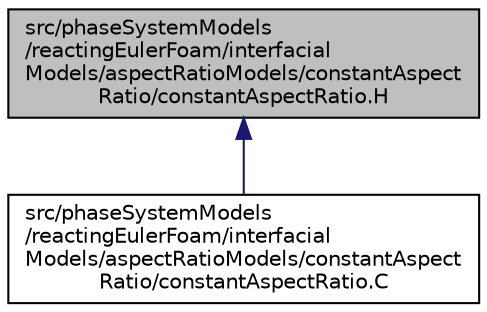 digraph "src/phaseSystemModels/reactingEulerFoam/interfacialModels/aspectRatioModels/constantAspectRatio/constantAspectRatio.H"
{
  bgcolor="transparent";
  edge [fontname="Helvetica",fontsize="10",labelfontname="Helvetica",labelfontsize="10"];
  node [fontname="Helvetica",fontsize="10",shape=record];
  Node1 [label="src/phaseSystemModels\l/reactingEulerFoam/interfacial\lModels/aspectRatioModels/constantAspect\lRatio/constantAspectRatio.H",height=0.2,width=0.4,color="black", fillcolor="grey75", style="filled" fontcolor="black"];
  Node1 -> Node2 [dir="back",color="midnightblue",fontsize="10",style="solid",fontname="Helvetica"];
  Node2 [label="src/phaseSystemModels\l/reactingEulerFoam/interfacial\lModels/aspectRatioModels/constantAspect\lRatio/constantAspectRatio.C",height=0.2,width=0.4,color="black",URL="$src_2phaseSystemModels_2reactingEulerFoam_2interfacialModels_2aspectRatioModels_2constantAspectRatio_2constantAspectRatio_8C.html"];
}
